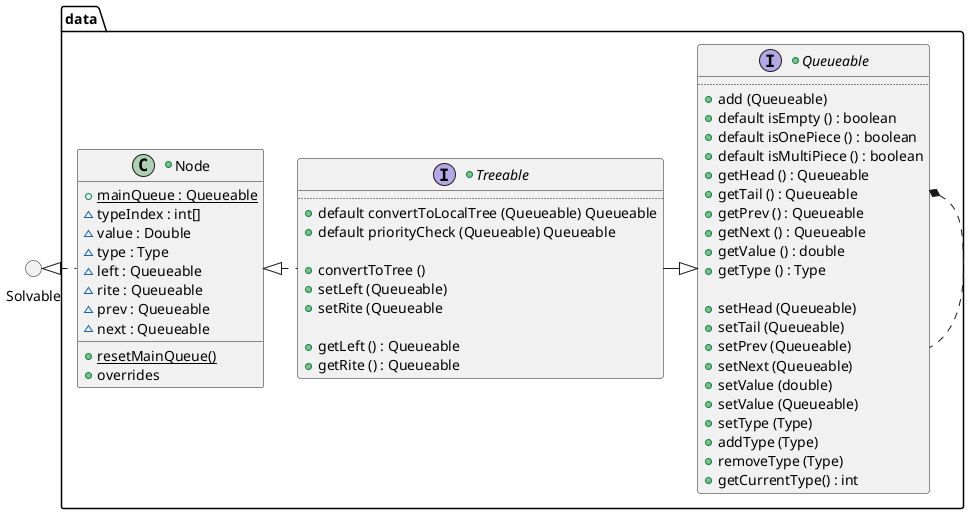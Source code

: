 @startuml

    () Solvable
'    () Parsable

package data {

    +interface Queueable {
        ..
            +{method} add (Queueable)
            +{method} default isEmpty () : boolean
            +{method} default isOnePiece () : boolean
            +{method} default isMultiPiece () : boolean
            +{method} getHead () : Queueable
            +{method} getTail () : Queueable
            +{method} getPrev () : Queueable
            +{method} getNext () : Queueable
            +{method} getValue () : double
            +{method} getType () : Type

            +{method} setHead (Queueable)
            +{method} setTail (Queueable)
            +{method} setPrev (Queueable)
            +{method} setNext (Queueable)
            +{method} setValue (double)
            +{method} setValue (Queueable)
            +{method} setType (Type)
            +{method} addType (Type)
            +{method} removeType (Type)
            +{method} getCurrentType() : int
    }

    +interface Treeable {
        ..
            + {method} default convertToLocalTree (Queueable) Queueable
            + {method} default priorityCheck (Queueable) Queueable

            + {method} convertToTree ()
            + {method} setLeft (Queueable)
            + {method} setRite (Queueable

            + {method} getLeft () : Queueable
            + {method} getRite () : Queueable
    }

    +class Node {

            + {field} {static} mainQueue : Queueable
            ~ {field} typeIndex : int[]
            ~ {field} value : Double
            ~ {field} type : Type
            ~ {field} left : Queueable
            ~ {field} rite : Queueable
            ~ {field} prev : Queueable
            ~ {field} next : Queueable
            + {method} {static} resetMainQueue()
            + {method} overrides
    }
}

        Queueable   .up.*    Queueable
        Queueable <|-left- Treeable
        Treeable .left.|> Node

        Node .left.|>  Solvable

@enduml
